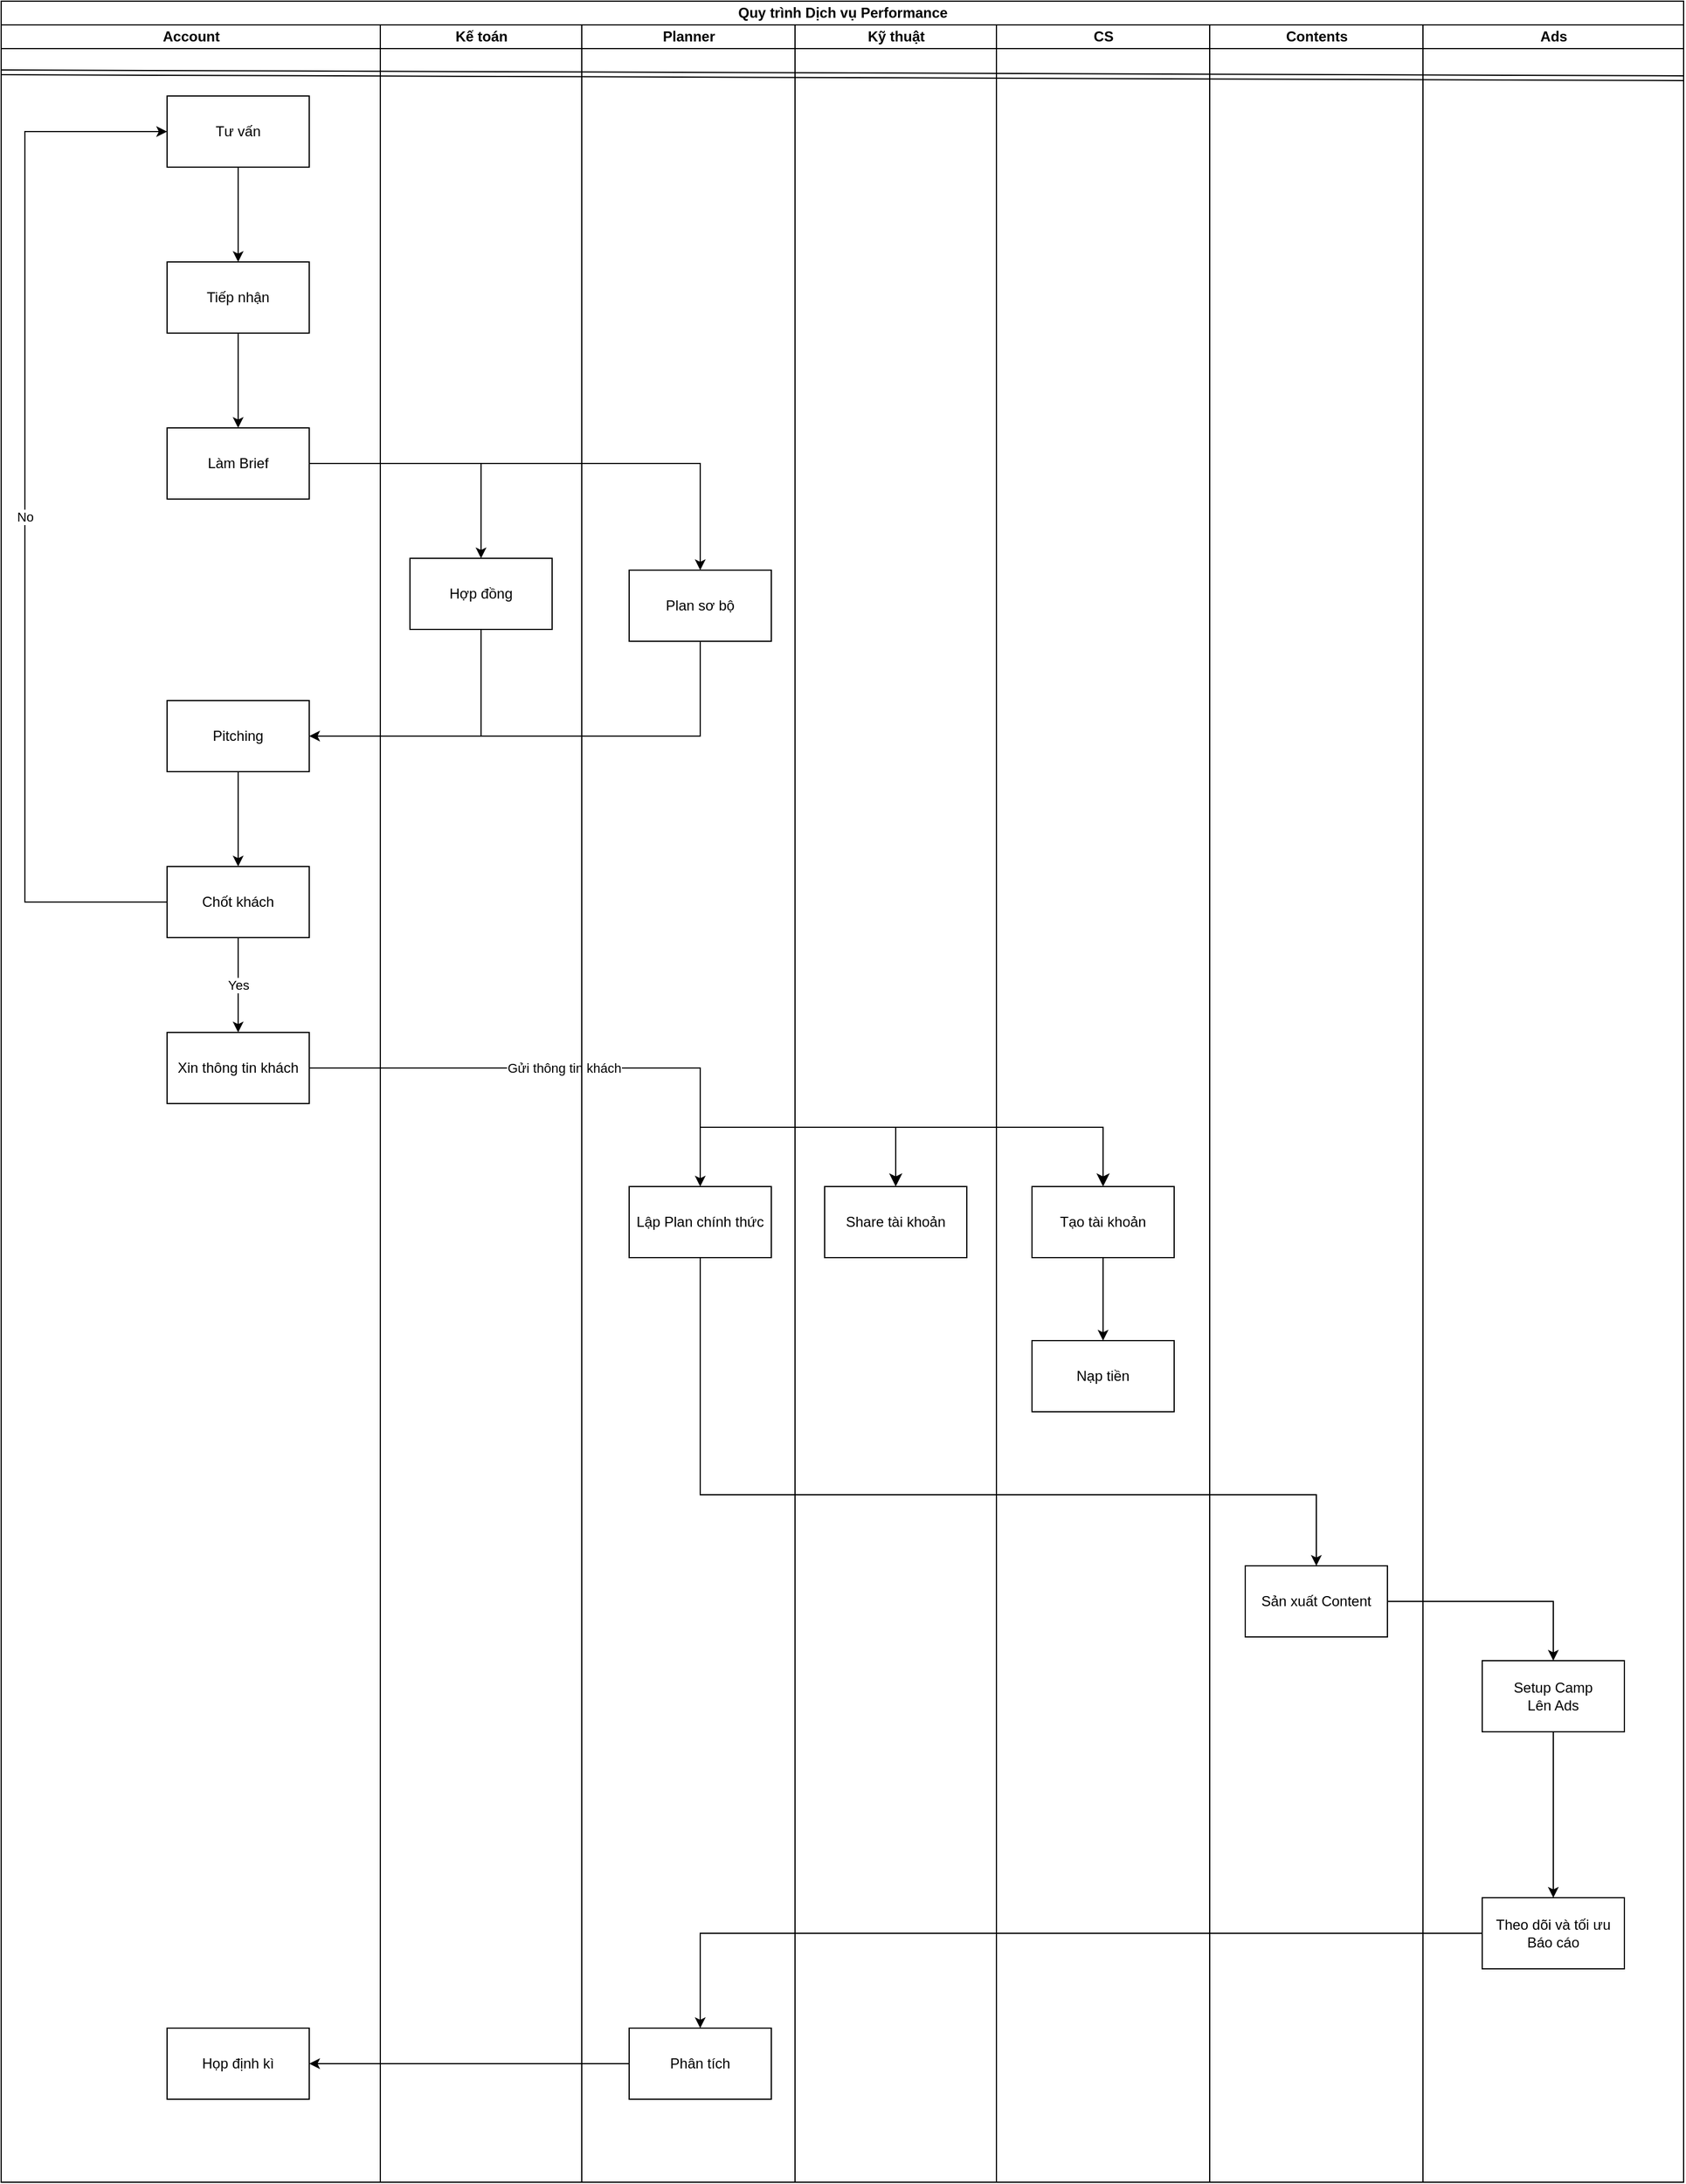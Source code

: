 <mxfile version="28.2.4">
  <diagram name="Trang-1" id="cJSgmq84QjIrBHEmpEzW">
    <mxGraphModel dx="1225" dy="454" grid="1" gridSize="10" guides="1" tooltips="1" connect="1" arrows="1" fold="1" page="1" pageScale="1" pageWidth="827" pageHeight="1169" math="0" shadow="0">
      <root>
        <mxCell id="0" />
        <mxCell id="1" parent="0" />
        <mxCell id="F3ab-qrTLPZB82OGR7XM-251" value="" style="edgeStyle=orthogonalEdgeStyle;rounded=0;orthogonalLoop=1;jettySize=auto;html=1;" parent="1" source="F3ab-qrTLPZB82OGR7XM-248" target="F3ab-qrTLPZB82OGR7XM-250" edge="1">
          <mxGeometry relative="1" as="geometry" />
        </mxCell>
        <mxCell id="F3ab-qrTLPZB82OGR7XM-248" value="Tư vấn" style="whiteSpace=wrap;html=1;rounded=0;" parent="1" vertex="1">
          <mxGeometry x="40" y="220" width="120" height="60" as="geometry" />
        </mxCell>
        <mxCell id="F3ab-qrTLPZB82OGR7XM-253" value="" style="edgeStyle=orthogonalEdgeStyle;rounded=0;orthogonalLoop=1;jettySize=auto;html=1;" parent="1" source="F3ab-qrTLPZB82OGR7XM-250" target="F3ab-qrTLPZB82OGR7XM-252" edge="1">
          <mxGeometry relative="1" as="geometry" />
        </mxCell>
        <mxCell id="F3ab-qrTLPZB82OGR7XM-250" value="Tiếp nhận" style="whiteSpace=wrap;html=1;rounded=0;" parent="1" vertex="1">
          <mxGeometry x="40" y="360" width="120" height="60" as="geometry" />
        </mxCell>
        <mxCell id="F3ab-qrTLPZB82OGR7XM-256" value="" style="edgeStyle=orthogonalEdgeStyle;rounded=0;orthogonalLoop=1;jettySize=auto;html=1;" parent="1" source="F3ab-qrTLPZB82OGR7XM-252" target="F3ab-qrTLPZB82OGR7XM-255" edge="1">
          <mxGeometry relative="1" as="geometry" />
        </mxCell>
        <mxCell id="F3ab-qrTLPZB82OGR7XM-258" value="" style="edgeStyle=orthogonalEdgeStyle;rounded=0;orthogonalLoop=1;jettySize=auto;html=1;" parent="1" source="F3ab-qrTLPZB82OGR7XM-252" target="F3ab-qrTLPZB82OGR7XM-257" edge="1">
          <mxGeometry relative="1" as="geometry" />
        </mxCell>
        <mxCell id="F3ab-qrTLPZB82OGR7XM-252" value="Làm Brief" style="rounded=0;whiteSpace=wrap;html=1;" parent="1" vertex="1">
          <mxGeometry x="40" y="500" width="120" height="60" as="geometry" />
        </mxCell>
        <mxCell id="F3ab-qrTLPZB82OGR7XM-264" value="" style="edgeStyle=orthogonalEdgeStyle;rounded=0;orthogonalLoop=1;jettySize=auto;html=1;entryX=1;entryY=0.5;entryDx=0;entryDy=0;exitX=0.5;exitY=1;exitDx=0;exitDy=0;" parent="1" source="F3ab-qrTLPZB82OGR7XM-255" target="F3ab-qrTLPZB82OGR7XM-261" edge="1">
          <mxGeometry relative="1" as="geometry">
            <mxPoint x="620.0" y="880" as="targetPoint" />
            <Array as="points">
              <mxPoint x="490" y="760" />
            </Array>
          </mxGeometry>
        </mxCell>
        <mxCell id="F3ab-qrTLPZB82OGR7XM-255" value="Plan sơ bộ" style="rounded=0;whiteSpace=wrap;html=1;" parent="1" vertex="1">
          <mxGeometry x="430" y="620" width="120" height="60" as="geometry" />
        </mxCell>
        <mxCell id="F3ab-qrTLPZB82OGR7XM-266" value="" style="edgeStyle=orthogonalEdgeStyle;rounded=0;orthogonalLoop=1;jettySize=auto;html=1;" parent="1" source="F3ab-qrTLPZB82OGR7XM-261" target="F3ab-qrTLPZB82OGR7XM-265" edge="1">
          <mxGeometry relative="1" as="geometry" />
        </mxCell>
        <mxCell id="F3ab-qrTLPZB82OGR7XM-261" value="Pitching" style="whiteSpace=wrap;html=1;rounded=0;" parent="1" vertex="1">
          <mxGeometry x="40" y="730" width="120" height="60" as="geometry" />
        </mxCell>
        <mxCell id="F3ab-qrTLPZB82OGR7XM-265" value="Chốt khách" style="whiteSpace=wrap;html=1;rounded=0;" parent="1" vertex="1">
          <mxGeometry x="40" y="870" width="120" height="60" as="geometry" />
        </mxCell>
        <mxCell id="F3ab-qrTLPZB82OGR7XM-267" value="" style="endArrow=classic;html=1;rounded=0;exitX=0.5;exitY=1;exitDx=0;exitDy=0;entryX=0.5;entryY=0;entryDx=0;entryDy=0;" parent="1" source="F3ab-qrTLPZB82OGR7XM-265" edge="1" target="po69ImwhDXV1_ez0qtBJ-1">
          <mxGeometry relative="1" as="geometry">
            <mxPoint x="340" y="590" as="sourcePoint" />
            <mxPoint x="100" y="1010" as="targetPoint" />
          </mxGeometry>
        </mxCell>
        <mxCell id="F3ab-qrTLPZB82OGR7XM-268" value="Yes" style="edgeLabel;resizable=0;html=1;;align=center;verticalAlign=middle;" parent="F3ab-qrTLPZB82OGR7XM-267" connectable="0" vertex="1">
          <mxGeometry relative="1" as="geometry" />
        </mxCell>
        <mxCell id="F3ab-qrTLPZB82OGR7XM-269" value="" style="endArrow=classic;html=1;rounded=0;entryX=0;entryY=0.5;entryDx=0;entryDy=0;exitX=0;exitY=0.5;exitDx=0;exitDy=0;" parent="1" source="F3ab-qrTLPZB82OGR7XM-265" target="F3ab-qrTLPZB82OGR7XM-248" edge="1">
          <mxGeometry relative="1" as="geometry">
            <mxPoint x="-40" y="890" as="sourcePoint" />
            <mxPoint x="-150" y="260" as="targetPoint" />
            <Array as="points">
              <mxPoint x="-80" y="900" />
              <mxPoint x="-80" y="430" />
              <mxPoint x="-80" y="250" />
            </Array>
          </mxGeometry>
        </mxCell>
        <mxCell id="F3ab-qrTLPZB82OGR7XM-270" value="No" style="edgeLabel;resizable=0;html=1;;align=center;verticalAlign=middle;" parent="F3ab-qrTLPZB82OGR7XM-269" connectable="0" vertex="1">
          <mxGeometry relative="1" as="geometry" />
        </mxCell>
        <mxCell id="po69ImwhDXV1_ez0qtBJ-1" value="Xin thông tin khách" style="rounded=0;whiteSpace=wrap;html=1;" vertex="1" parent="1">
          <mxGeometry x="40" y="1010" width="120" height="60" as="geometry" />
        </mxCell>
        <mxCell id="po69ImwhDXV1_ez0qtBJ-2" value="" style="endArrow=classic;html=1;rounded=0;exitX=1;exitY=0.5;exitDx=0;exitDy=0;entryX=0.5;entryY=0;entryDx=0;entryDy=0;" edge="1" parent="1" source="po69ImwhDXV1_ez0qtBJ-1" target="po69ImwhDXV1_ez0qtBJ-11">
          <mxGeometry relative="1" as="geometry">
            <mxPoint x="140" y="980" as="sourcePoint" />
            <mxPoint x="490" y="1180" as="targetPoint" />
            <Array as="points">
              <mxPoint x="490" y="1040" />
              <mxPoint x="490" y="1090" />
            </Array>
          </mxGeometry>
        </mxCell>
        <mxCell id="po69ImwhDXV1_ez0qtBJ-3" value="Gửi thông tin khách" style="edgeLabel;resizable=0;html=1;;align=center;verticalAlign=middle;" connectable="0" vertex="1" parent="po69ImwhDXV1_ez0qtBJ-2">
          <mxGeometry relative="1" as="geometry" />
        </mxCell>
        <mxCell id="po69ImwhDXV1_ez0qtBJ-7" value="" style="edgeStyle=segmentEdgeStyle;endArrow=classic;html=1;curved=0;rounded=0;endSize=8;startSize=8;entryX=0.5;entryY=0;entryDx=0;entryDy=0;" edge="1" parent="1" target="po69ImwhDXV1_ez0qtBJ-5">
          <mxGeometry width="50" height="50" relative="1" as="geometry">
            <mxPoint x="490" y="1090" as="sourcePoint" />
            <mxPoint x="510" y="1150" as="targetPoint" />
          </mxGeometry>
        </mxCell>
        <mxCell id="po69ImwhDXV1_ez0qtBJ-9" value="" style="edgeStyle=segmentEdgeStyle;endArrow=classic;html=1;curved=0;rounded=0;endSize=8;startSize=8;entryX=0.5;entryY=0;entryDx=0;entryDy=0;" edge="1" parent="1" target="po69ImwhDXV1_ez0qtBJ-10">
          <mxGeometry width="50" height="50" relative="1" as="geometry">
            <mxPoint x="490" y="1090" as="sourcePoint" />
            <mxPoint x="330" y="1160" as="targetPoint" />
          </mxGeometry>
        </mxCell>
        <mxCell id="po69ImwhDXV1_ez0qtBJ-45" value="" style="edgeStyle=orthogonalEdgeStyle;rounded=0;orthogonalLoop=1;jettySize=auto;html=1;entryX=0.5;entryY=0;entryDx=0;entryDy=0;" edge="1" parent="1" source="po69ImwhDXV1_ez0qtBJ-11" target="po69ImwhDXV1_ez0qtBJ-14">
          <mxGeometry relative="1" as="geometry">
            <mxPoint x="490" y="1280" as="targetPoint" />
            <Array as="points">
              <mxPoint x="490" y="1400" />
              <mxPoint x="1010" y="1400" />
            </Array>
          </mxGeometry>
        </mxCell>
        <mxCell id="po69ImwhDXV1_ez0qtBJ-11" value="Lập Plan chính thức" style="rounded=0;whiteSpace=wrap;html=1;" vertex="1" parent="1">
          <mxGeometry x="430" y="1140" width="120" height="60" as="geometry" />
        </mxCell>
        <mxCell id="po69ImwhDXV1_ez0qtBJ-20" value="" style="edgeStyle=orthogonalEdgeStyle;rounded=0;orthogonalLoop=1;jettySize=auto;html=1;" edge="1" parent="1" source="po69ImwhDXV1_ez0qtBJ-17" target="po69ImwhDXV1_ez0qtBJ-19">
          <mxGeometry relative="1" as="geometry" />
        </mxCell>
        <mxCell id="po69ImwhDXV1_ez0qtBJ-22" value="" style="edgeStyle=orthogonalEdgeStyle;rounded=0;orthogonalLoop=1;jettySize=auto;html=1;" edge="1" parent="1" source="po69ImwhDXV1_ez0qtBJ-19" target="po69ImwhDXV1_ez0qtBJ-21">
          <mxGeometry relative="1" as="geometry" />
        </mxCell>
        <mxCell id="po69ImwhDXV1_ez0qtBJ-19" value="Theo dõi và tối ưu&lt;br&gt;Báo cáo" style="whiteSpace=wrap;html=1;rounded=0;" vertex="1" parent="1">
          <mxGeometry x="1150" y="1740" width="120" height="60" as="geometry" />
        </mxCell>
        <mxCell id="po69ImwhDXV1_ez0qtBJ-24" value="" style="edgeStyle=orthogonalEdgeStyle;rounded=0;orthogonalLoop=1;jettySize=auto;html=1;" edge="1" parent="1" source="po69ImwhDXV1_ez0qtBJ-21" target="po69ImwhDXV1_ez0qtBJ-23">
          <mxGeometry relative="1" as="geometry" />
        </mxCell>
        <mxCell id="po69ImwhDXV1_ez0qtBJ-21" value="Phân tích" style="whiteSpace=wrap;html=1;rounded=0;" vertex="1" parent="1">
          <mxGeometry x="430" y="1850" width="120" height="60" as="geometry" />
        </mxCell>
        <mxCell id="po69ImwhDXV1_ez0qtBJ-23" value="Họp định kì" style="whiteSpace=wrap;html=1;rounded=0;" vertex="1" parent="1">
          <mxGeometry x="40" y="1850" width="120" height="60" as="geometry" />
        </mxCell>
        <mxCell id="po69ImwhDXV1_ez0qtBJ-27" value="Quy trình Dịch vụ Performance" style="swimlane;childLayout=stackLayout;resizeParent=1;resizeParentMax=0;startSize=20;html=1;" vertex="1" parent="1">
          <mxGeometry x="-100.0" y="140" width="1420" height="1840" as="geometry" />
        </mxCell>
        <mxCell id="po69ImwhDXV1_ez0qtBJ-28" value="Account" style="swimlane;startSize=20;html=1;" vertex="1" parent="po69ImwhDXV1_ez0qtBJ-27">
          <mxGeometry y="20" width="320" height="1820" as="geometry" />
        </mxCell>
        <mxCell id="po69ImwhDXV1_ez0qtBJ-29" value="Kế toán" style="swimlane;startSize=20;html=1;" vertex="1" parent="po69ImwhDXV1_ez0qtBJ-27">
          <mxGeometry x="320" y="20" width="170" height="1820" as="geometry" />
        </mxCell>
        <mxCell id="F3ab-qrTLPZB82OGR7XM-257" value="Hợp đồng" style="whiteSpace=wrap;html=1;rounded=0;" parent="po69ImwhDXV1_ez0qtBJ-29" vertex="1">
          <mxGeometry x="25.0" y="450" width="120" height="60" as="geometry" />
        </mxCell>
        <mxCell id="po69ImwhDXV1_ez0qtBJ-30" value="Planner" style="swimlane;startSize=20;html=1;" vertex="1" parent="po69ImwhDXV1_ez0qtBJ-27">
          <mxGeometry x="490" y="20" width="180" height="1820" as="geometry" />
        </mxCell>
        <mxCell id="po69ImwhDXV1_ez0qtBJ-31" value="Kỹ thuật" style="swimlane;startSize=20;html=1;" vertex="1" parent="po69ImwhDXV1_ez0qtBJ-27">
          <mxGeometry x="670" y="20" width="170" height="1820" as="geometry" />
        </mxCell>
        <mxCell id="po69ImwhDXV1_ez0qtBJ-42" value="" style="shape=link;html=1;rounded=0;" edge="1" parent="po69ImwhDXV1_ez0qtBJ-31">
          <mxGeometry width="100" relative="1" as="geometry">
            <mxPoint x="-670.0" y="40" as="sourcePoint" />
            <mxPoint x="750.0" y="45" as="targetPoint" />
          </mxGeometry>
        </mxCell>
        <mxCell id="po69ImwhDXV1_ez0qtBJ-5" value="Share tài khoản" style="rounded=0;whiteSpace=wrap;html=1;" vertex="1" parent="po69ImwhDXV1_ez0qtBJ-31">
          <mxGeometry x="25.0" y="980" width="120" height="60" as="geometry" />
        </mxCell>
        <mxCell id="po69ImwhDXV1_ez0qtBJ-38" value="CS" style="swimlane;startSize=20;html=1;" vertex="1" parent="po69ImwhDXV1_ez0qtBJ-27">
          <mxGeometry x="840" y="20" width="180" height="1820" as="geometry" />
        </mxCell>
        <mxCell id="po69ImwhDXV1_ez0qtBJ-10" value="Tạo tài khoản" style="rounded=0;whiteSpace=wrap;html=1;" vertex="1" parent="po69ImwhDXV1_ez0qtBJ-38">
          <mxGeometry x="30.0" y="980" width="120" height="60" as="geometry" />
        </mxCell>
        <mxCell id="po69ImwhDXV1_ez0qtBJ-12" value="Nạp tiền" style="whiteSpace=wrap;html=1;rounded=0;" vertex="1" parent="po69ImwhDXV1_ez0qtBJ-38">
          <mxGeometry x="30.0" y="1110" width="120" height="60" as="geometry" />
        </mxCell>
        <mxCell id="po69ImwhDXV1_ez0qtBJ-13" value="" style="edgeStyle=orthogonalEdgeStyle;rounded=0;orthogonalLoop=1;jettySize=auto;html=1;" edge="1" parent="po69ImwhDXV1_ez0qtBJ-38" source="po69ImwhDXV1_ez0qtBJ-10" target="po69ImwhDXV1_ez0qtBJ-12">
          <mxGeometry relative="1" as="geometry" />
        </mxCell>
        <mxCell id="po69ImwhDXV1_ez0qtBJ-39" value="Contents" style="swimlane;startSize=20;html=1;" vertex="1" parent="po69ImwhDXV1_ez0qtBJ-27">
          <mxGeometry x="1020" y="20" width="180" height="1820" as="geometry" />
        </mxCell>
        <mxCell id="po69ImwhDXV1_ez0qtBJ-14" value="Sản xuất Content" style="whiteSpace=wrap;html=1;rounded=0;" vertex="1" parent="po69ImwhDXV1_ez0qtBJ-39">
          <mxGeometry x="30.0" y="1300" width="120" height="60" as="geometry" />
        </mxCell>
        <mxCell id="po69ImwhDXV1_ez0qtBJ-40" value="Ads" style="swimlane;startSize=20;html=1;" vertex="1" parent="po69ImwhDXV1_ez0qtBJ-27">
          <mxGeometry x="1200" y="20" width="220" height="1820" as="geometry" />
        </mxCell>
        <mxCell id="po69ImwhDXV1_ez0qtBJ-17" value="Setup Camp&lt;div&gt;Lên Ads&lt;/div&gt;" style="whiteSpace=wrap;html=1;rounded=0;" vertex="1" parent="po69ImwhDXV1_ez0qtBJ-40">
          <mxGeometry x="50.0" y="1380" width="120" height="60" as="geometry" />
        </mxCell>
        <mxCell id="po69ImwhDXV1_ez0qtBJ-18" value="" style="edgeStyle=orthogonalEdgeStyle;rounded=0;orthogonalLoop=1;jettySize=auto;html=1;" edge="1" parent="po69ImwhDXV1_ez0qtBJ-27" source="po69ImwhDXV1_ez0qtBJ-14" target="po69ImwhDXV1_ez0qtBJ-17">
          <mxGeometry relative="1" as="geometry" />
        </mxCell>
        <mxCell id="po69ImwhDXV1_ez0qtBJ-46" value="" style="endArrow=none;html=1;rounded=0;exitX=1;exitY=0.5;exitDx=0;exitDy=0;entryX=0.5;entryY=1;entryDx=0;entryDy=0;" edge="1" parent="1" source="F3ab-qrTLPZB82OGR7XM-261" target="F3ab-qrTLPZB82OGR7XM-257">
          <mxGeometry width="50" height="50" relative="1" as="geometry">
            <mxPoint x="410" y="910" as="sourcePoint" />
            <mxPoint x="460" y="860" as="targetPoint" />
            <Array as="points">
              <mxPoint x="305" y="760" />
            </Array>
          </mxGeometry>
        </mxCell>
      </root>
    </mxGraphModel>
  </diagram>
</mxfile>
